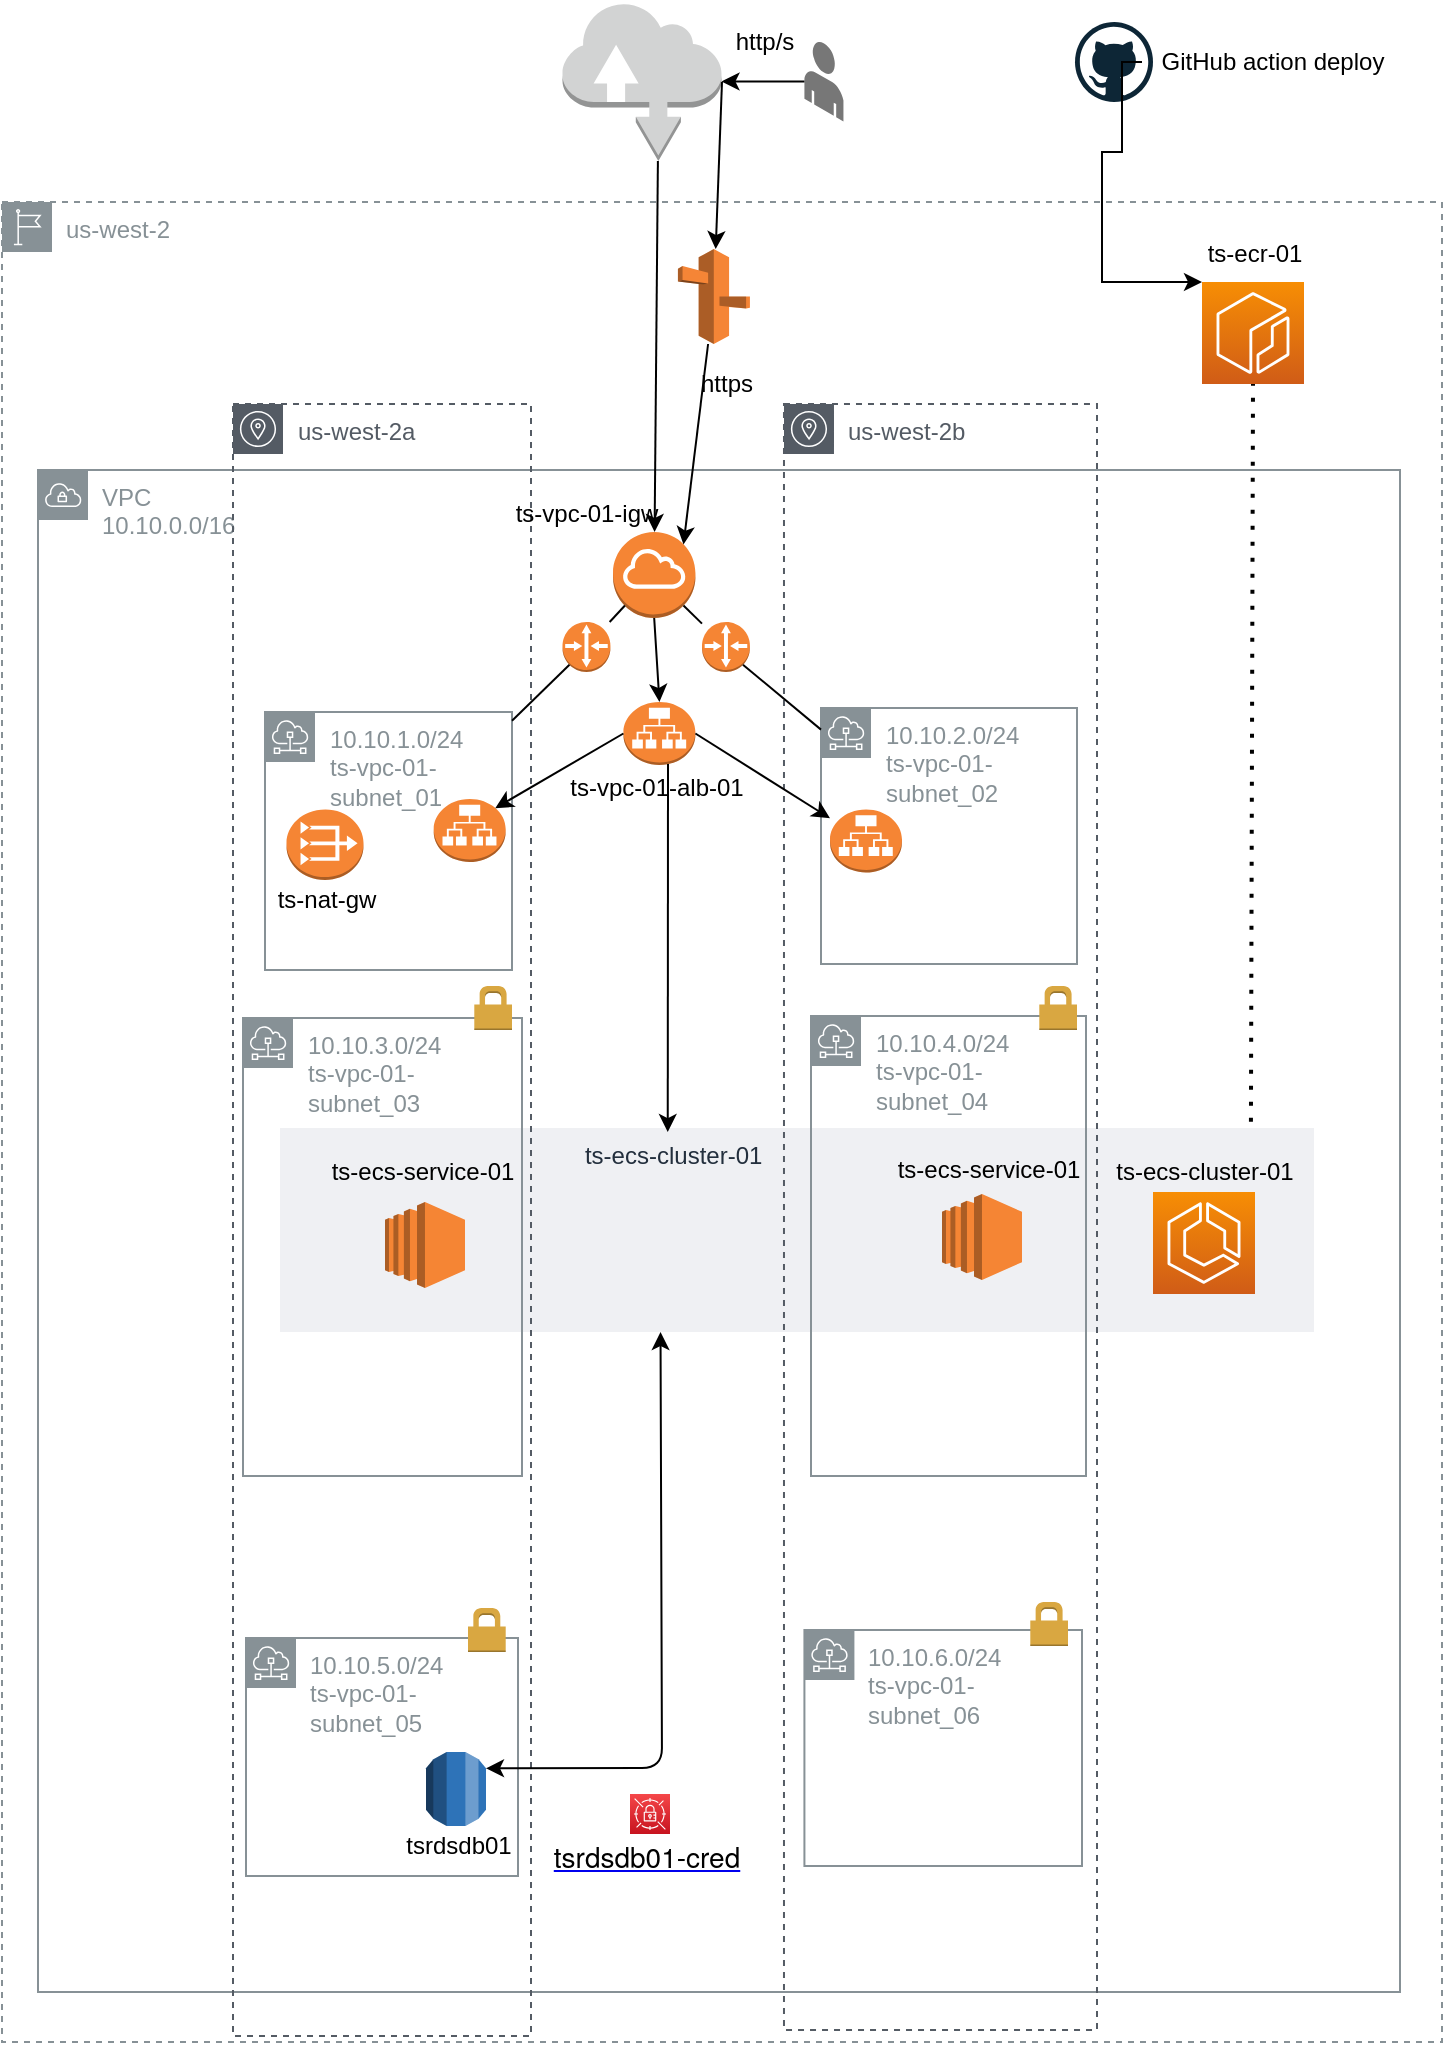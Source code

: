 <mxfile version="14.6.9" type="github">
  <diagram id="LdA-1L0uCgT_CVbXWtCU" name="Page-1">
    <mxGraphModel dx="1406" dy="909" grid="1" gridSize="1" guides="1" tooltips="1" connect="1" arrows="1" fold="1" page="1" pageScale="1" pageWidth="827" pageHeight="1169" math="0" shadow="0">
      <root>
        <mxCell id="0" />
        <mxCell id="1" parent="0" />
        <mxCell id="lxqPDfeSCclGnKKYvE98-23" value="us-west-2" style="outlineConnect=0;gradientColor=none;html=1;whiteSpace=wrap;fontSize=12;fontStyle=0;shape=mxgraph.aws4.group;grIcon=mxgraph.aws4.group_region;strokeColor=#879196;fillColor=none;verticalAlign=top;align=left;spacingLeft=30;fontColor=#879196;dashed=1;" parent="1" vertex="1">
          <mxGeometry x="100" y="110" width="720" height="920" as="geometry" />
        </mxCell>
        <mxCell id="Rn8A0Fxg7lWSqy2aSkI7-1" value="VPC&lt;br&gt;10.10.0.0/16" style="outlineConnect=0;gradientColor=none;html=1;whiteSpace=wrap;fontSize=12;fontStyle=0;shape=mxgraph.aws4.group;grIcon=mxgraph.aws4.group_vpc;strokeColor=#879196;fillColor=none;verticalAlign=top;align=left;spacingLeft=30;fontColor=#879196;dashed=0;" parent="1" vertex="1">
          <mxGeometry x="118" y="244" width="681" height="761" as="geometry" />
        </mxCell>
        <mxCell id="Z3BZxSyH4zlGaA9qWHIY-7" value="ts-ecs-cluster-01                                     " style="fillColor=#EFF0F3;strokeColor=none;dashed=0;verticalAlign=top;fontStyle=0;fontColor=#232F3D;" parent="1" vertex="1">
          <mxGeometry x="239" y="573" width="517" height="102" as="geometry" />
        </mxCell>
        <mxCell id="Rn8A0Fxg7lWSqy2aSkI7-2" value="us-west-2a" style="outlineConnect=0;gradientColor=none;html=1;whiteSpace=wrap;fontSize=12;fontStyle=0;shape=mxgraph.aws4.group;grIcon=mxgraph.aws4.group_availability_zone;strokeColor=#545B64;fillColor=none;verticalAlign=top;align=left;spacingLeft=30;fontColor=#545B64;dashed=1;" parent="1" vertex="1">
          <mxGeometry x="215.5" y="211" width="149" height="816" as="geometry" />
        </mxCell>
        <mxCell id="Rn8A0Fxg7lWSqy2aSkI7-5" value="10.10.3.0/24&lt;br&gt;ts-vpc-01-subnet_03" style="outlineConnect=0;gradientColor=none;html=1;whiteSpace=wrap;fontSize=12;fontStyle=0;shape=mxgraph.aws4.group;grIcon=mxgraph.aws4.group_subnet;strokeColor=#879196;fillColor=none;verticalAlign=top;align=left;spacingLeft=30;fontColor=#879196;dashed=0;" parent="1" vertex="1">
          <mxGeometry x="220.5" y="518" width="139.5" height="229" as="geometry" />
        </mxCell>
        <mxCell id="Rn8A0Fxg7lWSqy2aSkI7-3" value="us-west-2b" style="outlineConnect=0;gradientColor=none;html=1;whiteSpace=wrap;fontSize=12;fontStyle=0;shape=mxgraph.aws4.group;grIcon=mxgraph.aws4.group_availability_zone;strokeColor=#545B64;fillColor=none;verticalAlign=top;align=left;spacingLeft=30;fontColor=#545B64;dashed=1;" parent="1" vertex="1">
          <mxGeometry x="490.99" y="211" width="156.51" height="813" as="geometry" />
        </mxCell>
        <mxCell id="Rn8A0Fxg7lWSqy2aSkI7-6" value="10.10.4.0/24&lt;br&gt;ts-vpc-01-subnet_04" style="outlineConnect=0;gradientColor=none;html=1;whiteSpace=wrap;fontSize=12;fontStyle=0;shape=mxgraph.aws4.group;grIcon=mxgraph.aws4.group_subnet;strokeColor=#879196;fillColor=none;verticalAlign=top;align=left;spacingLeft=30;fontColor=#879196;dashed=0;" parent="1" vertex="1">
          <mxGeometry x="504.5" y="517" width="137.5" height="230" as="geometry" />
        </mxCell>
        <mxCell id="Rn8A0Fxg7lWSqy2aSkI7-4" value="10.10.2.0/24&lt;br&gt;ts-vpc-01-subnet_02" style="outlineConnect=0;gradientColor=none;html=1;whiteSpace=wrap;fontSize=12;fontStyle=0;shape=mxgraph.aws4.group;grIcon=mxgraph.aws4.group_subnet;strokeColor=#879196;fillColor=none;verticalAlign=top;align=left;spacingLeft=30;fontColor=#879196;dashed=0;" parent="1" vertex="1">
          <mxGeometry x="509.5" y="363" width="128" height="128" as="geometry" />
        </mxCell>
        <mxCell id="Rn8A0Fxg7lWSqy2aSkI7-7" value="10.10.1.0/24&lt;br&gt;ts-vpc-01-subnet_01" style="outlineConnect=0;gradientColor=none;html=1;whiteSpace=wrap;fontSize=12;fontStyle=0;shape=mxgraph.aws4.group;grIcon=mxgraph.aws4.group_subnet;strokeColor=#879196;fillColor=none;verticalAlign=top;align=left;spacingLeft=30;fontColor=#879196;dashed=0;" parent="1" vertex="1">
          <mxGeometry x="231.5" y="365" width="123.5" height="129" as="geometry" />
        </mxCell>
        <mxCell id="Rn8A0Fxg7lWSqy2aSkI7-8" value="" style="outlineConnect=0;dashed=0;verticalLabelPosition=bottom;verticalAlign=top;align=center;html=1;shape=mxgraph.aws3.internet_gateway;fillColor=#F58534;gradientColor=none;" parent="1" vertex="1">
          <mxGeometry x="405.5" y="275" width="41.21" height="43" as="geometry" />
        </mxCell>
        <mxCell id="Rn8A0Fxg7lWSqy2aSkI7-9" value="ts-vpc-01-igw" style="text;html=1;align=center;verticalAlign=middle;resizable=0;points=[];autosize=1;" parent="1" vertex="1">
          <mxGeometry x="351.23" y="256" width="82" height="19" as="geometry" />
        </mxCell>
        <mxCell id="Rn8A0Fxg7lWSqy2aSkI7-10" value="" style="outlineConnect=0;dashed=0;verticalLabelPosition=bottom;verticalAlign=top;align=center;html=1;shape=mxgraph.aws3.internet;fillColor=#D2D3D3;gradientColor=none;" parent="1" vertex="1">
          <mxGeometry x="380.25" y="10" width="79.5" height="79.5" as="geometry" />
        </mxCell>
        <mxCell id="Rn8A0Fxg7lWSqy2aSkI7-18" value="" style="endArrow=classic;html=1;exitX=0.6;exitY=1;exitDx=0;exitDy=0;exitPerimeter=0;" parent="1" source="Rn8A0Fxg7lWSqy2aSkI7-10" target="Rn8A0Fxg7lWSqy2aSkI7-8" edge="1">
          <mxGeometry width="50" height="50" relative="1" as="geometry">
            <mxPoint x="409" y="250" as="sourcePoint" />
            <mxPoint x="459" y="200" as="targetPoint" />
          </mxGeometry>
        </mxCell>
        <mxCell id="Rn8A0Fxg7lWSqy2aSkI7-23" value="10.10.6.0/24&lt;br&gt;ts-vpc-01-subnet_06" style="outlineConnect=0;gradientColor=none;html=1;whiteSpace=wrap;fontSize=12;fontStyle=0;shape=mxgraph.aws4.group;grIcon=mxgraph.aws4.group_subnet;strokeColor=#879196;fillColor=none;verticalAlign=top;align=left;spacingLeft=30;fontColor=#879196;dashed=0;" parent="1" vertex="1">
          <mxGeometry x="501.21" y="824" width="138.79" height="118" as="geometry" />
        </mxCell>
        <mxCell id="Rn8A0Fxg7lWSqy2aSkI7-24" value="10.10.5.0/24&lt;br&gt;ts-vpc-01-subnet_05" style="outlineConnect=0;gradientColor=none;html=1;whiteSpace=wrap;fontSize=12;fontStyle=0;shape=mxgraph.aws4.group;grIcon=mxgraph.aws4.group_subnet;strokeColor=#879196;fillColor=none;verticalAlign=top;align=left;spacingLeft=30;fontColor=#879196;dashed=0;" parent="1" vertex="1">
          <mxGeometry x="222" y="828" width="136" height="119" as="geometry" />
        </mxCell>
        <mxCell id="Rn8A0Fxg7lWSqy2aSkI7-31" value="" style="dashed=0;html=1;shape=mxgraph.aws3.permissions;fillColor=#D9A741;gradientColor=none;dashed=0;" parent="1" vertex="1">
          <mxGeometry x="336.15" y="502" width="18.85" height="22" as="geometry" />
        </mxCell>
        <mxCell id="Rn8A0Fxg7lWSqy2aSkI7-32" value="" style="dashed=0;html=1;shape=mxgraph.aws3.permissions;fillColor=#D9A741;gradientColor=none;dashed=0;" parent="1" vertex="1">
          <mxGeometry x="618.65" y="502" width="18.85" height="22" as="geometry" />
        </mxCell>
        <mxCell id="Rn8A0Fxg7lWSqy2aSkI7-35" value="" style="dashed=0;html=1;shape=mxgraph.aws3.permissions;fillColor=#D9A741;gradientColor=none;dashed=0;" parent="1" vertex="1">
          <mxGeometry x="614.15" y="810" width="18.85" height="22" as="geometry" />
        </mxCell>
        <mxCell id="Rn8A0Fxg7lWSqy2aSkI7-36" value="" style="dashed=0;html=1;shape=mxgraph.aws3.permissions;fillColor=#D9A741;gradientColor=none;dashed=0;" parent="1" vertex="1">
          <mxGeometry x="333.0" y="813" width="18.85" height="22" as="geometry" />
        </mxCell>
        <mxCell id="lxqPDfeSCclGnKKYvE98-1" value="" style="endArrow=none;html=1;entryX=0.145;entryY=0.855;entryDx=0;entryDy=0;entryPerimeter=0;startArrow=none;" parent="1" source="Rn8A0Fxg7lWSqy2aSkI7-53" target="Rn8A0Fxg7lWSqy2aSkI7-8" edge="1">
          <mxGeometry width="50" height="50" relative="1" as="geometry">
            <mxPoint x="410" y="530" as="sourcePoint" />
            <mxPoint x="460" y="480" as="targetPoint" />
          </mxGeometry>
        </mxCell>
        <mxCell id="Rn8A0Fxg7lWSqy2aSkI7-53" value="" style="outlineConnect=0;dashed=0;verticalLabelPosition=bottom;verticalAlign=top;align=center;html=1;shape=mxgraph.aws3.router;fillColor=#F58534;gradientColor=none;" parent="1" vertex="1">
          <mxGeometry x="380.25" y="320" width="23.96" height="25" as="geometry" />
        </mxCell>
        <mxCell id="lxqPDfeSCclGnKKYvE98-2" value="" style="endArrow=none;html=1;entryX=0.145;entryY=0.855;entryDx=0;entryDy=0;entryPerimeter=0;" parent="1" source="Rn8A0Fxg7lWSqy2aSkI7-7" target="Rn8A0Fxg7lWSqy2aSkI7-53" edge="1">
          <mxGeometry width="50" height="50" relative="1" as="geometry">
            <mxPoint x="355" y="368.006" as="sourcePoint" />
            <mxPoint x="411.475" y="311.765" as="targetPoint" />
          </mxGeometry>
        </mxCell>
        <mxCell id="lxqPDfeSCclGnKKYvE98-3" value="" style="endArrow=none;html=1;entryX=0.855;entryY=0.855;entryDx=0;entryDy=0;entryPerimeter=0;startArrow=none;" parent="1" source="Rn8A0Fxg7lWSqy2aSkI7-52" target="Rn8A0Fxg7lWSqy2aSkI7-8" edge="1">
          <mxGeometry width="50" height="50" relative="1" as="geometry">
            <mxPoint x="410" y="530" as="sourcePoint" />
            <mxPoint x="460" y="480" as="targetPoint" />
          </mxGeometry>
        </mxCell>
        <mxCell id="lxqPDfeSCclGnKKYvE98-4" value="" style="points=[[0,0,0],[0.25,0,0],[0.5,0,0],[0.75,0,0],[1,0,0],[0,1,0],[0.25,1,0],[0.5,1,0],[0.75,1,0],[1,1,0],[0,0.25,0],[0,0.5,0],[0,0.75,0],[1,0.25,0],[1,0.5,0],[1,0.75,0]];outlineConnect=0;fontColor=#232F3E;gradientColor=#F78E04;gradientDirection=north;fillColor=#D05C17;strokeColor=#ffffff;dashed=0;verticalLabelPosition=bottom;verticalAlign=top;align=center;html=1;fontSize=12;fontStyle=0;aspect=fixed;shape=mxgraph.aws4.resourceIcon;resIcon=mxgraph.aws4.ecs;" parent="1" vertex="1">
          <mxGeometry x="675.5" y="605" width="51" height="51" as="geometry" />
        </mxCell>
        <mxCell id="lxqPDfeSCclGnKKYvE98-5" value="" style="points=[[0,0,0],[0.25,0,0],[0.5,0,0],[0.75,0,0],[1,0,0],[0,1,0],[0.25,1,0],[0.5,1,0],[0.75,1,0],[1,1,0],[0,0.25,0],[0,0.5,0],[0,0.75,0],[1,0.25,0],[1,0.5,0],[1,0.75,0]];outlineConnect=0;fontColor=#232F3E;gradientColor=#F78E04;gradientDirection=north;fillColor=#D05C17;strokeColor=#ffffff;dashed=0;verticalLabelPosition=bottom;verticalAlign=top;align=center;html=1;fontSize=12;fontStyle=0;aspect=fixed;shape=mxgraph.aws4.resourceIcon;resIcon=mxgraph.aws4.ecr;" parent="1" vertex="1">
          <mxGeometry x="700" y="150" width="51" height="51" as="geometry" />
        </mxCell>
        <mxCell id="lxqPDfeSCclGnKKYvE98-7" value="ts-ecs-cluster-01" style="text;html=1;align=center;verticalAlign=middle;resizable=0;points=[];autosize=1;strokeColor=none;" parent="1" vertex="1">
          <mxGeometry x="651" y="585" width="100" height="20" as="geometry" />
        </mxCell>
        <mxCell id="lxqPDfeSCclGnKKYvE98-8" value="ts-ecs-service-01" style="text;html=1;align=center;verticalAlign=middle;resizable=0;points=[];autosize=1;strokeColor=none;" parent="1" vertex="1">
          <mxGeometry x="538" y="584" width="110" height="20" as="geometry" />
        </mxCell>
        <mxCell id="lxqPDfeSCclGnKKYvE98-9" value="" style="outlineConnect=0;dashed=0;verticalLabelPosition=bottom;verticalAlign=top;align=center;html=1;shape=mxgraph.aws3.ec2;fillColor=#F58534;gradientColor=none;" parent="1" vertex="1">
          <mxGeometry x="570" y="606" width="40" height="43" as="geometry" />
        </mxCell>
        <mxCell id="lxqPDfeSCclGnKKYvE98-12" value="ts-ecr-01" style="text;html=1;align=center;verticalAlign=middle;resizable=0;points=[];autosize=1;strokeColor=none;" parent="1" vertex="1">
          <mxGeometry x="696.5" y="126" width="58" height="19" as="geometry" />
        </mxCell>
        <mxCell id="lxqPDfeSCclGnKKYvE98-13" value="" style="outlineConnect=0;dashed=0;verticalLabelPosition=bottom;verticalAlign=top;align=center;html=1;shape=mxgraph.aws3.application_load_balancer;fillColor=#F58534;gradientColor=none;" parent="1" vertex="1">
          <mxGeometry x="410.71" y="360" width="36" height="31.5" as="geometry" />
        </mxCell>
        <mxCell id="Rn8A0Fxg7lWSqy2aSkI7-52" value="" style="outlineConnect=0;dashed=0;verticalLabelPosition=bottom;verticalAlign=top;align=center;html=1;shape=mxgraph.aws3.router;fillColor=#F58534;gradientColor=none;" parent="1" vertex="1">
          <mxGeometry x="450" y="320" width="23.96" height="25" as="geometry" />
        </mxCell>
        <mxCell id="lxqPDfeSCclGnKKYvE98-15" value="" style="endArrow=none;html=1;entryX=0.855;entryY=0.855;entryDx=0;entryDy=0;entryPerimeter=0;" parent="1" source="Rn8A0Fxg7lWSqy2aSkI7-4" target="Rn8A0Fxg7lWSqy2aSkI7-52" edge="1">
          <mxGeometry width="50" height="50" relative="1" as="geometry">
            <mxPoint x="509.5" y="371.451" as="sourcePoint" />
            <mxPoint x="440.735" y="311.765" as="targetPoint" />
          </mxGeometry>
        </mxCell>
        <mxCell id="lxqPDfeSCclGnKKYvE98-16" value="" style="outlineConnect=0;dashed=0;verticalLabelPosition=bottom;verticalAlign=top;align=center;html=1;shape=mxgraph.aws3.application_load_balancer;fillColor=#F58534;gradientColor=none;" parent="1" vertex="1">
          <mxGeometry x="514" y="413.75" width="36" height="31.5" as="geometry" />
        </mxCell>
        <mxCell id="lxqPDfeSCclGnKKYvE98-17" value="" style="outlineConnect=0;dashed=0;verticalLabelPosition=bottom;verticalAlign=top;align=center;html=1;shape=mxgraph.aws3.application_load_balancer;fillColor=#F58534;gradientColor=none;" parent="1" vertex="1">
          <mxGeometry x="315.85" y="408.5" width="36" height="31.5" as="geometry" />
        </mxCell>
        <mxCell id="lxqPDfeSCclGnKKYvE98-18" value="" style="endArrow=classic;html=1;exitX=0.5;exitY=1;exitDx=0;exitDy=0;exitPerimeter=0;entryX=0.5;entryY=0;entryDx=0;entryDy=0;entryPerimeter=0;" parent="1" source="Rn8A0Fxg7lWSqy2aSkI7-8" target="lxqPDfeSCclGnKKYvE98-13" edge="1">
          <mxGeometry width="50" height="50" relative="1" as="geometry">
            <mxPoint x="410" y="580" as="sourcePoint" />
            <mxPoint x="460" y="530" as="targetPoint" />
          </mxGeometry>
        </mxCell>
        <mxCell id="lxqPDfeSCclGnKKYvE98-19" value="" style="endArrow=classic;html=1;exitX=1;exitY=0.5;exitDx=0;exitDy=0;exitPerimeter=0;" parent="1" source="lxqPDfeSCclGnKKYvE98-13" target="lxqPDfeSCclGnKKYvE98-16" edge="1">
          <mxGeometry width="50" height="50" relative="1" as="geometry">
            <mxPoint x="410" y="580" as="sourcePoint" />
            <mxPoint x="460" y="530" as="targetPoint" />
          </mxGeometry>
        </mxCell>
        <mxCell id="lxqPDfeSCclGnKKYvE98-20" value="" style="endArrow=classic;html=1;exitX=0;exitY=0.5;exitDx=0;exitDy=0;exitPerimeter=0;entryX=0.855;entryY=0.145;entryDx=0;entryDy=0;entryPerimeter=0;" parent="1" source="lxqPDfeSCclGnKKYvE98-13" target="lxqPDfeSCclGnKKYvE98-17" edge="1">
          <mxGeometry width="50" height="50" relative="1" as="geometry">
            <mxPoint x="410" y="580" as="sourcePoint" />
            <mxPoint x="460" y="530" as="targetPoint" />
          </mxGeometry>
        </mxCell>
        <mxCell id="lxqPDfeSCclGnKKYvE98-22" value="ts-vpc-01-alb-01" style="text;html=1;align=center;verticalAlign=middle;resizable=0;points=[];autosize=1;strokeColor=none;" parent="1" vertex="1">
          <mxGeometry x="378" y="393" width="98" height="19" as="geometry" />
        </mxCell>
        <mxCell id="lxqPDfeSCclGnKKYvE98-24" value="" style="outlineConnect=0;dashed=0;verticalLabelPosition=bottom;verticalAlign=top;align=center;html=1;shape=mxgraph.aws3.vpc_nat_gateway;fillColor=#F58534;gradientColor=none;" parent="1" vertex="1">
          <mxGeometry x="242.25" y="413.75" width="38.5" height="35.25" as="geometry" />
        </mxCell>
        <mxCell id="lxqPDfeSCclGnKKYvE98-25" value="ts-nat-gw" style="text;html=1;align=center;verticalAlign=middle;resizable=0;points=[];autosize=1;strokeColor=none;" parent="1" vertex="1">
          <mxGeometry x="231.5" y="449" width="60" height="20" as="geometry" />
        </mxCell>
        <mxCell id="lxqPDfeSCclGnKKYvE98-26" value="" style="outlineConnect=0;dashed=0;verticalLabelPosition=bottom;verticalAlign=top;align=center;html=1;shape=mxgraph.aws3.rds;fillColor=#2E73B8;gradientColor=none;" parent="1" vertex="1">
          <mxGeometry x="312" y="885" width="30" height="37" as="geometry" />
        </mxCell>
        <mxCell id="lxqPDfeSCclGnKKYvE98-27" value="tsrdsdb01" style="text;html=1;align=center;verticalAlign=middle;resizable=0;points=[];autosize=1;strokeColor=none;" parent="1" vertex="1">
          <mxGeometry x="293" y="922" width="70" height="20" as="geometry" />
        </mxCell>
        <mxCell id="lxqPDfeSCclGnKKYvE98-29" value="" style="dashed=0;outlineConnect=0;html=1;align=center;labelPosition=center;verticalLabelPosition=bottom;verticalAlign=top;shape=mxgraph.weblogos.github" parent="1" vertex="1">
          <mxGeometry x="636.5" y="20" width="39" height="40" as="geometry" />
        </mxCell>
        <mxCell id="lxqPDfeSCclGnKKYvE98-31" value="" style="edgeStyle=orthogonalEdgeStyle;rounded=0;orthogonalLoop=1;jettySize=auto;html=1;" parent="1" source="lxqPDfeSCclGnKKYvE98-30" target="lxqPDfeSCclGnKKYvE98-5" edge="1">
          <mxGeometry relative="1" as="geometry">
            <Array as="points">
              <mxPoint x="660" y="40" />
              <mxPoint x="660" y="85" />
              <mxPoint x="650" y="85" />
              <mxPoint x="650" y="150" />
            </Array>
          </mxGeometry>
        </mxCell>
        <mxCell id="lxqPDfeSCclGnKKYvE98-30" value="GitHub action deploy" style="text;html=1;align=center;verticalAlign=middle;resizable=0;points=[];autosize=1;strokeColor=none;" parent="1" vertex="1">
          <mxGeometry x="670" y="30" width="130" height="20" as="geometry" />
        </mxCell>
        <mxCell id="lxqPDfeSCclGnKKYvE98-33" value="" style="outlineConnect=0;dashed=0;verticalLabelPosition=bottom;verticalAlign=top;align=center;html=1;shape=mxgraph.aws3.route_53;fillColor=#F58536;gradientColor=none;" parent="1" vertex="1">
          <mxGeometry x="437.96" y="133.5" width="36" height="47.5" as="geometry" />
        </mxCell>
        <mxCell id="lxqPDfeSCclGnKKYvE98-35" style="edgeStyle=orthogonalEdgeStyle;rounded=0;orthogonalLoop=1;jettySize=auto;html=1;exitX=0.5;exitY=1;exitDx=0;exitDy=0;" parent="1" edge="1">
          <mxGeometry relative="1" as="geometry">
            <mxPoint x="520" y="710" as="sourcePoint" />
            <mxPoint x="520" y="710" as="targetPoint" />
          </mxGeometry>
        </mxCell>
        <mxCell id="lxqPDfeSCclGnKKYvE98-36" value="" style="verticalLabelPosition=bottom;html=1;verticalAlign=top;strokeWidth=1;align=center;outlineConnect=0;dashed=0;outlineConnect=0;shape=mxgraph.aws3d.end_user;strokeColor=none;fillColor=#777777;aspect=fixed;" parent="1" vertex="1">
          <mxGeometry x="501.21" y="29.75" width="19.51" height="40" as="geometry" />
        </mxCell>
        <mxCell id="lxqPDfeSCclGnKKYvE98-37" value="" style="endArrow=classic;html=1;" parent="1" source="lxqPDfeSCclGnKKYvE98-36" target="Rn8A0Fxg7lWSqy2aSkI7-10" edge="1">
          <mxGeometry width="50" height="50" relative="1" as="geometry">
            <mxPoint x="320" y="360" as="sourcePoint" />
            <mxPoint x="370" y="310" as="targetPoint" />
          </mxGeometry>
        </mxCell>
        <mxCell id="lxqPDfeSCclGnKKYvE98-38" value="http/s" style="text;html=1;align=center;verticalAlign=middle;resizable=0;points=[];autosize=1;strokeColor=none;" parent="1" vertex="1">
          <mxGeometry x="461.21" y="20" width="40" height="20" as="geometry" />
        </mxCell>
        <mxCell id="lxqPDfeSCclGnKKYvE98-39" value="" style="endArrow=classic;html=1;entryX=0.855;entryY=0.145;entryDx=0;entryDy=0;entryPerimeter=0;" parent="1" source="lxqPDfeSCclGnKKYvE98-33" target="Rn8A0Fxg7lWSqy2aSkI7-8" edge="1">
          <mxGeometry width="50" height="50" relative="1" as="geometry">
            <mxPoint x="310" y="340" as="sourcePoint" />
            <mxPoint x="431" y="280" as="targetPoint" />
          </mxGeometry>
        </mxCell>
        <mxCell id="lxqPDfeSCclGnKKYvE98-40" value="https" style="text;html=1;align=center;verticalAlign=middle;resizable=0;points=[];autosize=1;strokeColor=none;" parent="1" vertex="1">
          <mxGeometry x="442.23" y="191" width="40" height="20" as="geometry" />
        </mxCell>
        <mxCell id="lxqPDfeSCclGnKKYvE98-43" value="" style="points=[[0,0,0],[0.25,0,0],[0.5,0,0],[0.75,0,0],[1,0,0],[0,1,0],[0.25,1,0],[0.5,1,0],[0.75,1,0],[1,1,0],[0,0.25,0],[0,0.5,0],[0,0.75,0],[1,0.25,0],[1,0.5,0],[1,0.75,0]];outlineConnect=0;fontColor=#232F3E;gradientColor=#F54749;gradientDirection=north;fillColor=#C7131F;strokeColor=#ffffff;dashed=0;verticalLabelPosition=bottom;verticalAlign=top;align=center;html=1;fontSize=12;fontStyle=0;aspect=fixed;shape=mxgraph.aws4.resourceIcon;resIcon=mxgraph.aws4.secrets_manager;" parent="1" vertex="1">
          <mxGeometry x="414" y="906" width="20" height="20" as="geometry" />
        </mxCell>
        <mxCell id="lxqPDfeSCclGnKKYvE98-44" value="&lt;a target=&quot;_self&quot; href=&quot;https://us-west-2.console.aws.amazon.com/secretsmanager/home?region=us-west-2#!/secret?name=tsrdsdb01-cred&quot; style=&quot;cursor: pointer ; background-color: rgb(255 , 255 , 255) ; box-sizing: border-box ; font-family: &amp;#34;amazon ember&amp;#34; , &amp;#34;helvetica neue&amp;#34; , &amp;#34;roboto&amp;#34; , &amp;#34;arial&amp;#34; , sans-serif ; font-size: 14px&quot;&gt;&lt;font color=&quot;#000000&quot;&gt;tsrdsdb01-cred&lt;/font&gt;&lt;/a&gt;" style="text;html=1;align=center;verticalAlign=middle;resizable=0;points=[];autosize=1;strokeColor=none;" parent="1" vertex="1">
          <mxGeometry x="368" y="927" width="108" height="20" as="geometry" />
        </mxCell>
        <mxCell id="lxqPDfeSCclGnKKYvE98-47" value="" style="endArrow=classic;html=1;" parent="1" target="lxqPDfeSCclGnKKYvE98-33" edge="1">
          <mxGeometry width="50" height="50" relative="1" as="geometry">
            <mxPoint x="460" y="50" as="sourcePoint" />
            <mxPoint x="550" y="530" as="targetPoint" />
          </mxGeometry>
        </mxCell>
        <mxCell id="Z3BZxSyH4zlGaA9qWHIY-2" value="ts-ecs-service-01" style="text;html=1;align=center;verticalAlign=middle;resizable=0;points=[];autosize=1;strokeColor=none;" parent="1" vertex="1">
          <mxGeometry x="254.5" y="585" width="110" height="20" as="geometry" />
        </mxCell>
        <mxCell id="Z3BZxSyH4zlGaA9qWHIY-3" value="" style="outlineConnect=0;dashed=0;verticalLabelPosition=bottom;verticalAlign=top;align=center;html=1;shape=mxgraph.aws3.ec2;fillColor=#F58534;gradientColor=none;" parent="1" vertex="1">
          <mxGeometry x="291.5" y="610" width="40" height="43" as="geometry" />
        </mxCell>
        <mxCell id="Z3BZxSyH4zlGaA9qWHIY-9" value="" style="endArrow=none;dashed=1;html=1;dashPattern=1 3;strokeWidth=2;entryX=0.5;entryY=1;entryDx=0;entryDy=0;entryPerimeter=0;exitX=0.939;exitY=-0.031;exitDx=0;exitDy=0;exitPerimeter=0;" parent="1" source="Z3BZxSyH4zlGaA9qWHIY-7" target="lxqPDfeSCclGnKKYvE98-5" edge="1">
          <mxGeometry width="50" height="50" relative="1" as="geometry">
            <mxPoint x="655" y="570" as="sourcePoint" />
            <mxPoint x="460" y="530" as="targetPoint" />
          </mxGeometry>
        </mxCell>
        <mxCell id="Z3BZxSyH4zlGaA9qWHIY-10" value="" style="endArrow=classic;html=1;jumpSize=1;entryX=0.375;entryY=0.02;entryDx=0;entryDy=0;entryPerimeter=0;" parent="1" target="Z3BZxSyH4zlGaA9qWHIY-7" edge="1">
          <mxGeometry width="50" height="50" relative="1" as="geometry">
            <mxPoint x="433" y="391" as="sourcePoint" />
            <mxPoint x="432.875" y="575.04" as="targetPoint" />
          </mxGeometry>
        </mxCell>
        <mxCell id="dZV5pONAH63C2z5VYyk5-7" value="" style="endArrow=classic;startArrow=classic;html=1;entryX=0.368;entryY=1;entryDx=0;entryDy=0;entryPerimeter=0;exitX=1;exitY=0.22;exitDx=0;exitDy=0;exitPerimeter=0;" edge="1" parent="1" source="lxqPDfeSCclGnKKYvE98-26" target="Z3BZxSyH4zlGaA9qWHIY-7">
          <mxGeometry width="50" height="50" relative="1" as="geometry">
            <mxPoint x="380" y="872" as="sourcePoint" />
            <mxPoint x="430" y="822" as="targetPoint" />
            <Array as="points">
              <mxPoint x="430" y="893" />
            </Array>
          </mxGeometry>
        </mxCell>
      </root>
    </mxGraphModel>
  </diagram>
</mxfile>

